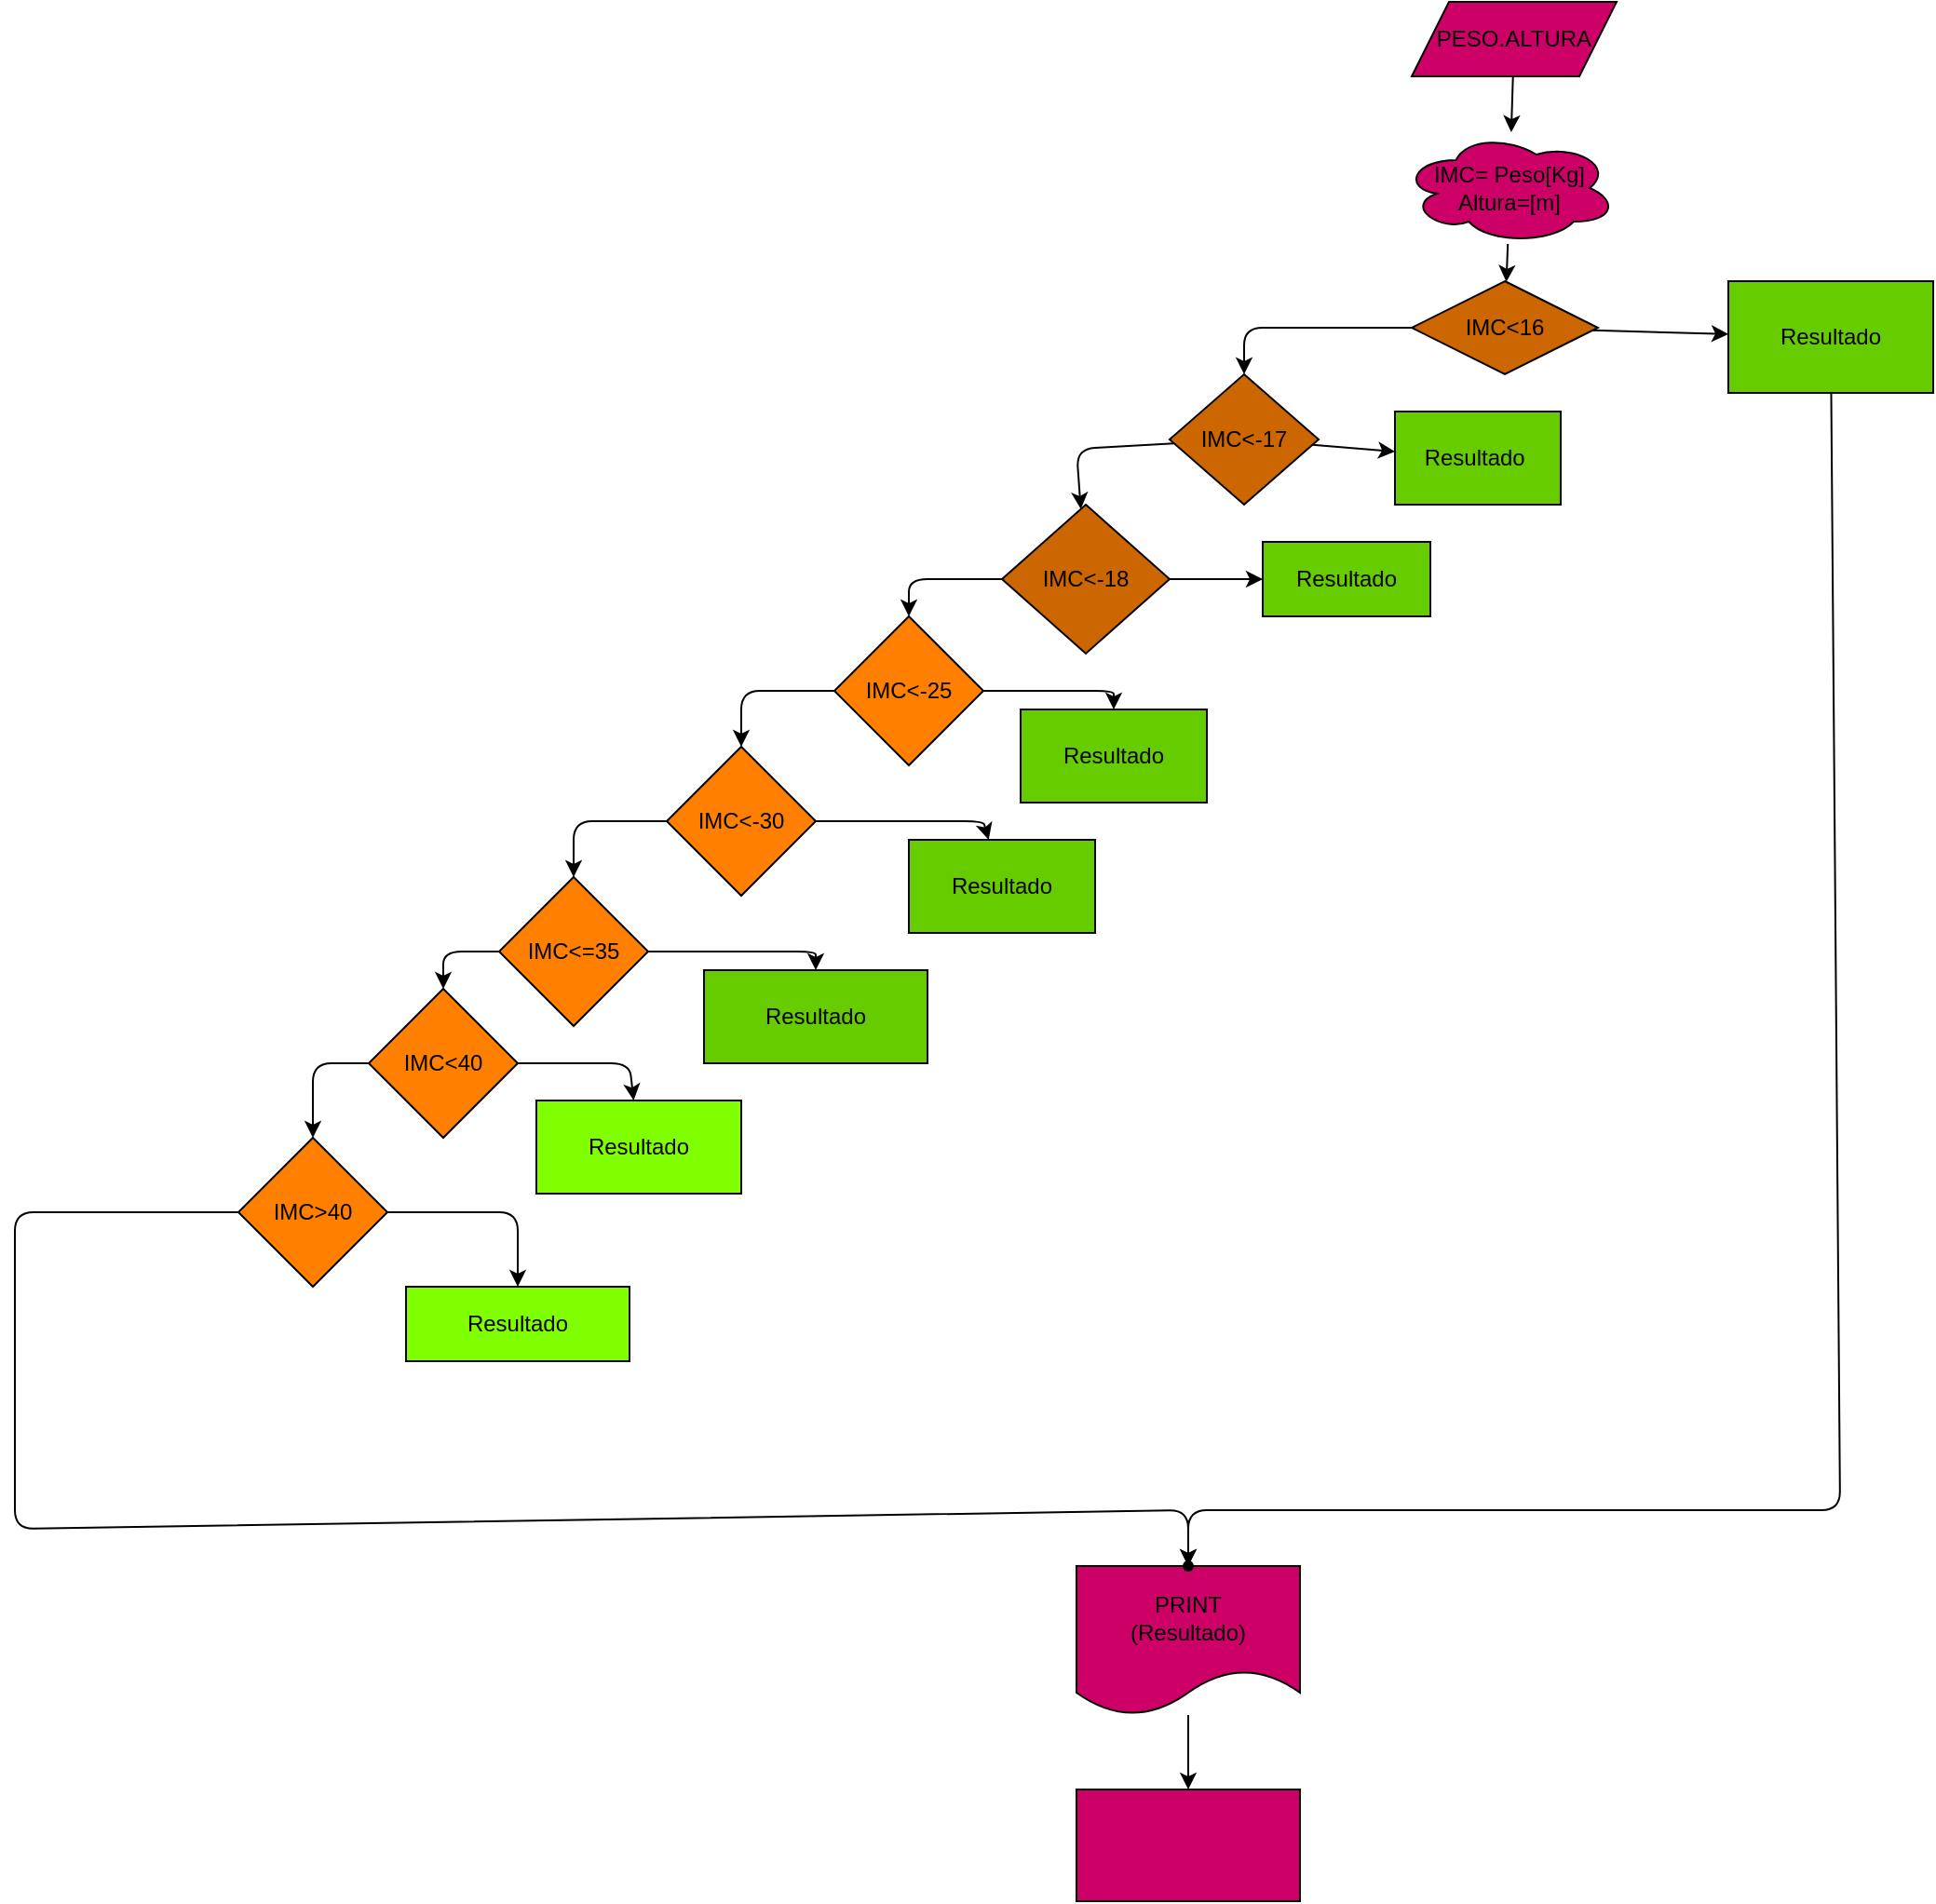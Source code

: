 <mxfile>
    <diagram id="0FSctVhR1yP0zTSBk6uW" name="Page-1">
        <mxGraphModel dx="1729" dy="413" grid="1" gridSize="10" guides="1" tooltips="1" connect="1" arrows="1" fold="1" page="1" pageScale="1" pageWidth="827" pageHeight="1169" math="0" shadow="0">
            <root>
                <mxCell id="0"/>
                <mxCell id="1" parent="0"/>
                <mxCell id="4" value="" style="edgeStyle=none;html=1;" parent="1" source="2" target="3" edge="1">
                    <mxGeometry relative="1" as="geometry"/>
                </mxCell>
                <mxCell id="2" value="PESO.ALTURA" style="shape=parallelogram;perimeter=parallelogramPerimeter;whiteSpace=wrap;html=1;fixedSize=1;fillColor=#CC0066;" parent="1" vertex="1">
                    <mxGeometry x="370" y="30" width="110" height="40" as="geometry"/>
                </mxCell>
                <mxCell id="6" value="" style="edgeStyle=none;html=1;" parent="1" source="3" target="5" edge="1">
                    <mxGeometry relative="1" as="geometry"/>
                </mxCell>
                <mxCell id="3" value="IMC= Peso[Kg]&lt;br&gt;Altura=[m]" style="ellipse;shape=cloud;whiteSpace=wrap;html=1;fillColor=#CC0066;" parent="1" vertex="1">
                    <mxGeometry x="365" y="100" width="115" height="60" as="geometry"/>
                </mxCell>
                <mxCell id="9" value="" style="edgeStyle=none;html=1;" parent="1" source="5" target="8" edge="1">
                    <mxGeometry relative="1" as="geometry">
                        <Array as="points">
                            <mxPoint x="280" y="205"/>
                        </Array>
                    </mxGeometry>
                </mxCell>
                <mxCell id="13" value="" style="edgeStyle=none;html=1;" parent="1" source="5" target="12" edge="1">
                    <mxGeometry relative="1" as="geometry"/>
                </mxCell>
                <mxCell id="5" value="IMC&amp;lt;16" style="rhombus;whiteSpace=wrap;html=1;fillColor=#CC6600;" parent="1" vertex="1">
                    <mxGeometry x="370" y="180" width="100" height="50" as="geometry"/>
                </mxCell>
                <mxCell id="11" value="" style="edgeStyle=none;html=1;" parent="1" source="8" target="10" edge="1">
                    <mxGeometry relative="1" as="geometry">
                        <Array as="points">
                            <mxPoint x="190" y="270"/>
                        </Array>
                    </mxGeometry>
                </mxCell>
                <mxCell id="14" value="" style="edgeStyle=none;html=1;" parent="1" source="8" target="15" edge="1">
                    <mxGeometry relative="1" as="geometry">
                        <mxPoint x="360" y="260" as="targetPoint"/>
                    </mxGeometry>
                </mxCell>
                <mxCell id="8" value="IMC&amp;lt;-17" style="rhombus;whiteSpace=wrap;html=1;fillColor=#CC6600;" parent="1" vertex="1">
                    <mxGeometry x="240" y="230" width="80" height="70" as="geometry"/>
                </mxCell>
                <mxCell id="17" value="" style="edgeStyle=none;html=1;" parent="1" source="10" target="16" edge="1">
                    <mxGeometry relative="1" as="geometry"/>
                </mxCell>
                <mxCell id="19" value="" style="edgeStyle=none;html=1;" edge="1" parent="1" source="10" target="18">
                    <mxGeometry relative="1" as="geometry">
                        <Array as="points">
                            <mxPoint x="100" y="340"/>
                        </Array>
                    </mxGeometry>
                </mxCell>
                <mxCell id="10" value="IMC&amp;lt;-18" style="rhombus;whiteSpace=wrap;html=1;fillColor=#CC6600;" parent="1" vertex="1">
                    <mxGeometry x="150" y="300" width="90" height="80" as="geometry"/>
                </mxCell>
                <mxCell id="45" value="" style="edgeStyle=none;html=1;entryX=0.5;entryY=0;entryDx=0;entryDy=0;" edge="1" parent="1" source="12" target="43">
                    <mxGeometry relative="1" as="geometry">
                        <mxPoint x="250" y="870" as="targetPoint"/>
                        <Array as="points">
                            <mxPoint x="600" y="840"/>
                            <mxPoint x="250" y="840"/>
                        </Array>
                    </mxGeometry>
                </mxCell>
                <mxCell id="12" value="Resultado" style="whiteSpace=wrap;html=1;fillColor=#66CC00;" parent="1" vertex="1">
                    <mxGeometry x="540" y="180" width="110" height="60" as="geometry"/>
                </mxCell>
                <mxCell id="15" value="Resultado&amp;nbsp;" style="rounded=0;whiteSpace=wrap;html=1;fillColor=#66CC00;" parent="1" vertex="1">
                    <mxGeometry x="361" y="250" width="89" height="50" as="geometry"/>
                </mxCell>
                <mxCell id="16" value="Resultado" style="whiteSpace=wrap;html=1;fillColor=#66CC00;" parent="1" vertex="1">
                    <mxGeometry x="290" y="320" width="90" height="40" as="geometry"/>
                </mxCell>
                <mxCell id="21" value="" style="edgeStyle=none;html=1;" edge="1" parent="1" source="18" target="20">
                    <mxGeometry relative="1" as="geometry">
                        <Array as="points">
                            <mxPoint x="10" y="400"/>
                        </Array>
                    </mxGeometry>
                </mxCell>
                <mxCell id="42" value="" style="edgeStyle=none;html=1;" edge="1" parent="1" source="18" target="32">
                    <mxGeometry relative="1" as="geometry">
                        <Array as="points">
                            <mxPoint x="210" y="400"/>
                        </Array>
                    </mxGeometry>
                </mxCell>
                <mxCell id="18" value="IMC&amp;lt;-25" style="rhombus;whiteSpace=wrap;html=1;fillColor=#FF8000;" vertex="1" parent="1">
                    <mxGeometry x="60" y="360" width="80" height="80" as="geometry"/>
                </mxCell>
                <mxCell id="23" value="" style="edgeStyle=none;html=1;" edge="1" parent="1" source="20" target="22">
                    <mxGeometry relative="1" as="geometry">
                        <Array as="points">
                            <mxPoint x="-80" y="470"/>
                        </Array>
                    </mxGeometry>
                </mxCell>
                <mxCell id="41" value="" style="edgeStyle=none;html=1;" edge="1" parent="1" source="20" target="34">
                    <mxGeometry relative="1" as="geometry">
                        <Array as="points">
                            <mxPoint x="140" y="470"/>
                        </Array>
                    </mxGeometry>
                </mxCell>
                <mxCell id="20" value="IMC&amp;lt;-30" style="rhombus;whiteSpace=wrap;html=1;fillColor=#FF8000;" vertex="1" parent="1">
                    <mxGeometry x="-30" y="430" width="80" height="80" as="geometry"/>
                </mxCell>
                <mxCell id="25" value="" style="edgeStyle=none;html=1;" edge="1" parent="1" source="22" target="24">
                    <mxGeometry relative="1" as="geometry">
                        <Array as="points">
                            <mxPoint x="-150" y="540"/>
                        </Array>
                    </mxGeometry>
                </mxCell>
                <mxCell id="40" value="" style="edgeStyle=none;html=1;" edge="1" parent="1" source="22" target="35">
                    <mxGeometry relative="1" as="geometry">
                        <Array as="points">
                            <mxPoint x="50" y="540"/>
                        </Array>
                    </mxGeometry>
                </mxCell>
                <mxCell id="22" value="IMC&amp;lt;=35" style="rhombus;whiteSpace=wrap;html=1;fillColor=#FF8000;" vertex="1" parent="1">
                    <mxGeometry x="-120" y="500" width="80" height="80" as="geometry"/>
                </mxCell>
                <mxCell id="28" value="" style="edgeStyle=none;html=1;" edge="1" parent="1" source="24" target="27">
                    <mxGeometry relative="1" as="geometry">
                        <Array as="points">
                            <mxPoint x="-220" y="600"/>
                        </Array>
                    </mxGeometry>
                </mxCell>
                <mxCell id="39" value="" style="edgeStyle=none;html=1;" edge="1" parent="1" source="24" target="36">
                    <mxGeometry relative="1" as="geometry">
                        <Array as="points">
                            <mxPoint x="-50" y="600"/>
                        </Array>
                    </mxGeometry>
                </mxCell>
                <mxCell id="24" value="IMC&amp;lt;40" style="rhombus;whiteSpace=wrap;html=1;fillColor=#FF8000;" vertex="1" parent="1">
                    <mxGeometry x="-190" y="560" width="80" height="80" as="geometry"/>
                </mxCell>
                <mxCell id="38" value="" style="edgeStyle=none;html=1;" edge="1" parent="1" source="27" target="37">
                    <mxGeometry relative="1" as="geometry">
                        <Array as="points">
                            <mxPoint x="-110" y="680"/>
                        </Array>
                    </mxGeometry>
                </mxCell>
                <mxCell id="50" value="" style="edgeStyle=none;html=1;" edge="1" parent="1" source="27" target="49">
                    <mxGeometry relative="1" as="geometry">
                        <Array as="points">
                            <mxPoint x="-380" y="680"/>
                            <mxPoint x="-380" y="850"/>
                            <mxPoint x="250" y="840"/>
                        </Array>
                    </mxGeometry>
                </mxCell>
                <mxCell id="27" value="IMC&amp;gt;40" style="rhombus;whiteSpace=wrap;html=1;fillColor=#FF8000;" vertex="1" parent="1">
                    <mxGeometry x="-260" y="640" width="80" height="80" as="geometry"/>
                </mxCell>
                <mxCell id="32" value="Resultado" style="whiteSpace=wrap;html=1;fillColor=#66CC00;" vertex="1" parent="1">
                    <mxGeometry x="160" y="410" width="100" height="50" as="geometry"/>
                </mxCell>
                <mxCell id="34" value="Resultado" style="rounded=0;whiteSpace=wrap;html=1;fillColor=#66CC00;" vertex="1" parent="1">
                    <mxGeometry x="100" y="480" width="100" height="50" as="geometry"/>
                </mxCell>
                <mxCell id="35" value="Resultado" style="rounded=0;whiteSpace=wrap;html=1;fillColor=#66CC00;" vertex="1" parent="1">
                    <mxGeometry x="-10" y="550" width="120" height="50" as="geometry"/>
                </mxCell>
                <mxCell id="36" value="Resultado" style="rounded=0;whiteSpace=wrap;html=1;fillColor=#80FF00;" vertex="1" parent="1">
                    <mxGeometry x="-100" y="620" width="110" height="50" as="geometry"/>
                </mxCell>
                <mxCell id="47" value="" style="edgeStyle=none;html=1;entryX=0.5;entryY=0;entryDx=0;entryDy=0;startArrow=none;" edge="1" parent="1" source="49" target="43">
                    <mxGeometry relative="1" as="geometry">
                        <mxPoint x="-110" y="850" as="targetPoint"/>
                    </mxGeometry>
                </mxCell>
                <mxCell id="37" value="Resultado" style="rounded=0;whiteSpace=wrap;html=1;fillColor=#80FF00;" vertex="1" parent="1">
                    <mxGeometry x="-170" y="720" width="120" height="40" as="geometry"/>
                </mxCell>
                <mxCell id="62" value="" style="edgeStyle=none;html=1;" edge="1" parent="1" source="43" target="61">
                    <mxGeometry relative="1" as="geometry"/>
                </mxCell>
                <mxCell id="43" value="PRINT&lt;br&gt;(Resultado)" style="shape=document;whiteSpace=wrap;html=1;boundedLbl=1;fillColor=#CC0066;" vertex="1" parent="1">
                    <mxGeometry x="190" y="870" width="120" height="80" as="geometry"/>
                </mxCell>
                <mxCell id="49" value="" style="shape=waypoint;sketch=0;size=6;pointerEvents=1;points=[];fillColor=#FF8000;resizable=0;rotatable=0;perimeter=centerPerimeter;snapToPoint=1;" vertex="1" parent="1">
                    <mxGeometry x="240" y="860" width="20" height="20" as="geometry"/>
                </mxCell>
                <mxCell id="61" value="" style="whiteSpace=wrap;html=1;fillColor=#CC0066;" vertex="1" parent="1">
                    <mxGeometry x="190" y="990" width="120" height="60" as="geometry"/>
                </mxCell>
            </root>
        </mxGraphModel>
    </diagram>
</mxfile>